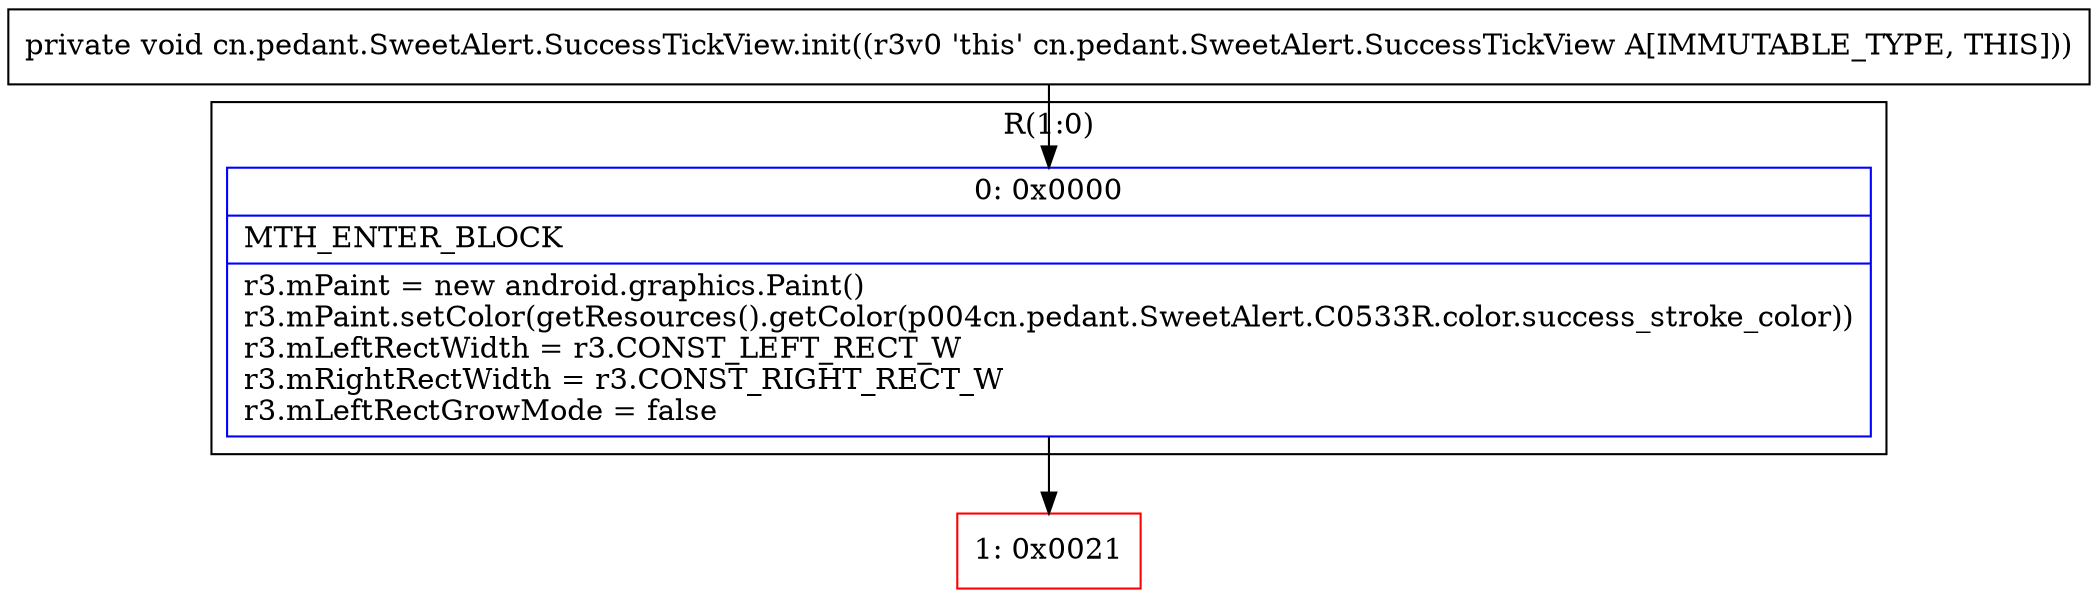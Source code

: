 digraph "CFG forcn.pedant.SweetAlert.SuccessTickView.init()V" {
subgraph cluster_Region_2084007783 {
label = "R(1:0)";
node [shape=record,color=blue];
Node_0 [shape=record,label="{0\:\ 0x0000|MTH_ENTER_BLOCK\l|r3.mPaint = new android.graphics.Paint()\lr3.mPaint.setColor(getResources().getColor(p004cn.pedant.SweetAlert.C0533R.color.success_stroke_color))\lr3.mLeftRectWidth = r3.CONST_LEFT_RECT_W\lr3.mRightRectWidth = r3.CONST_RIGHT_RECT_W\lr3.mLeftRectGrowMode = false\l}"];
}
Node_1 [shape=record,color=red,label="{1\:\ 0x0021}"];
MethodNode[shape=record,label="{private void cn.pedant.SweetAlert.SuccessTickView.init((r3v0 'this' cn.pedant.SweetAlert.SuccessTickView A[IMMUTABLE_TYPE, THIS])) }"];
MethodNode -> Node_0;
Node_0 -> Node_1;
}

